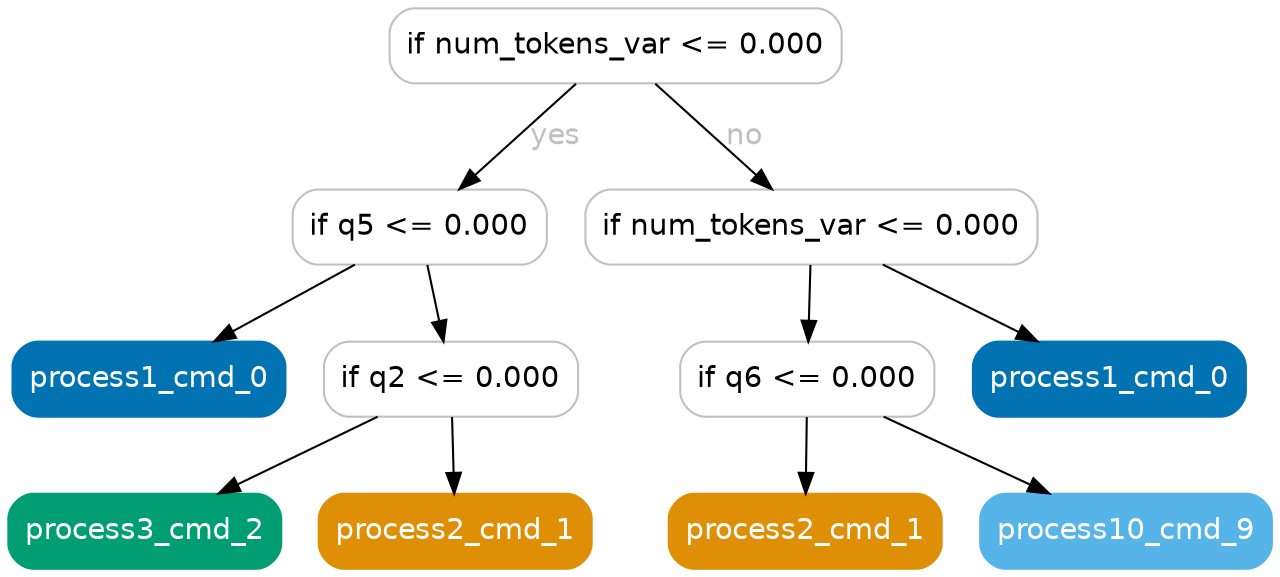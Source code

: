digraph Tree {
	graph [bb="0,0,606.5,269"];
	node [color=gray,
		fillcolor=white,
		fontname=helvetica,
		label="\N",
		shape=box,
		style="filled, rounded"
	];
	edge [fontname=helvetica];
	0	[height=0.5,
		label="if num_tokens_var <= 0.000",
		pos="291.5,251",
		width=3.0139];
	1	[height=0.5,
		label="if q5 <= 0.000",
		pos="197.5,164",
		width=1.6944];
	0 -> 1	[fontcolor=gray,
		label=yes,
		lp="263,207.5",
		pos="e,216.49,182.18 272.48,232.8 258.59,220.24 239.58,203.05 224.17,189.12"];
	6	[height=0.5,
		label="if num_tokens_var <= 0.000",
		pos="385.5,164",
		width=3.0139];
	0 -> 6	[fontcolor=gray,
		label=no,
		lp="353.5,207.5",
		pos="e,366.51,182.18 310.52,232.8 324.41,220.24 343.42,203.05 358.83,189.12"];
	2	[color="#0173b2",
		fillcolor="#0173b2",
		fontcolor=white,
		height=0.5,
		label=process1_cmd_0,
		pos="67.5,91",
		width=1.8194];
	1 -> 2	[fontcolor=gray,
		pos="e,98.835,109.11 166.36,145.99 148.8,136.4 126.67,124.32 107.8,114.01"];
	3	[height=0.5,
		label="if q2 <= 0.000",
		pos="212.5,91",
		width=1.6944];
	1 -> 3	[fontcolor=gray,
		pos="e,208.9,109.03 201.13,145.81 202.83,137.79 204.88,128.05 206.78,119.07"];
	4	[color="#029e73",
		fillcolor="#029e73",
		fontcolor=white,
		height=0.5,
		label=process3_cmd_2,
		pos="65.5,18",
		width=1.8194];
	3 -> 4	[fontcolor=gray,
		pos="e,100.93,36.114 177.29,72.994 157.16,63.273 131.73,50.987 110.2,40.59"];
	5	[color="#de8f05",
		fillcolor="#de8f05",
		fontcolor=white,
		height=0.5,
		label=process2_cmd_1,
		pos="214.5,18",
		width=1.8194];
	3 -> 5	[fontcolor=gray,
		pos="e,214.02,36.029 212.98,72.813 213.21,64.789 213.48,55.047 213.74,46.069"];
	7	[height=0.5,
		label="if q6 <= 0.000",
		pos="383.5,91",
		width=1.6944];
	6 -> 7	[fontcolor=gray,
		pos="e,383.98,109.03 385.02,145.81 384.79,137.79 384.52,128.05 384.26,119.07"];
	10	[color="#0173b2",
		fillcolor="#0173b2",
		fontcolor=white,
		height=0.5,
		label=process1_cmd_0,
		pos="528.5,91",
		width=1.8194];
	6 -> 10	[fontcolor=gray,
		pos="e,494.03,109.11 419.75,145.99 439.33,136.27 464.08,123.99 485.02,113.59"];
	8	[color="#de8f05",
		fillcolor="#de8f05",
		fontcolor=white,
		height=0.5,
		label=process2_cmd_1,
		pos="382.5,18",
		width=1.8194];
	7 -> 8	[fontcolor=gray,
		pos="e,382.74,36.029 383.26,72.813 383.14,64.789 383.01,55.047 382.88,46.069"];
	9	[color="#56b4e9",
		fillcolor="#56b4e9",
		fontcolor=white,
		height=0.5,
		label=process10_cmd_9,
		pos="536.5,18",
		width=1.9444];
	7 -> 9	[fontcolor=gray,
		pos="e,499.62,36.114 420.15,72.994 441.19,63.23 467.81,50.876 490.28,40.451"];
}
